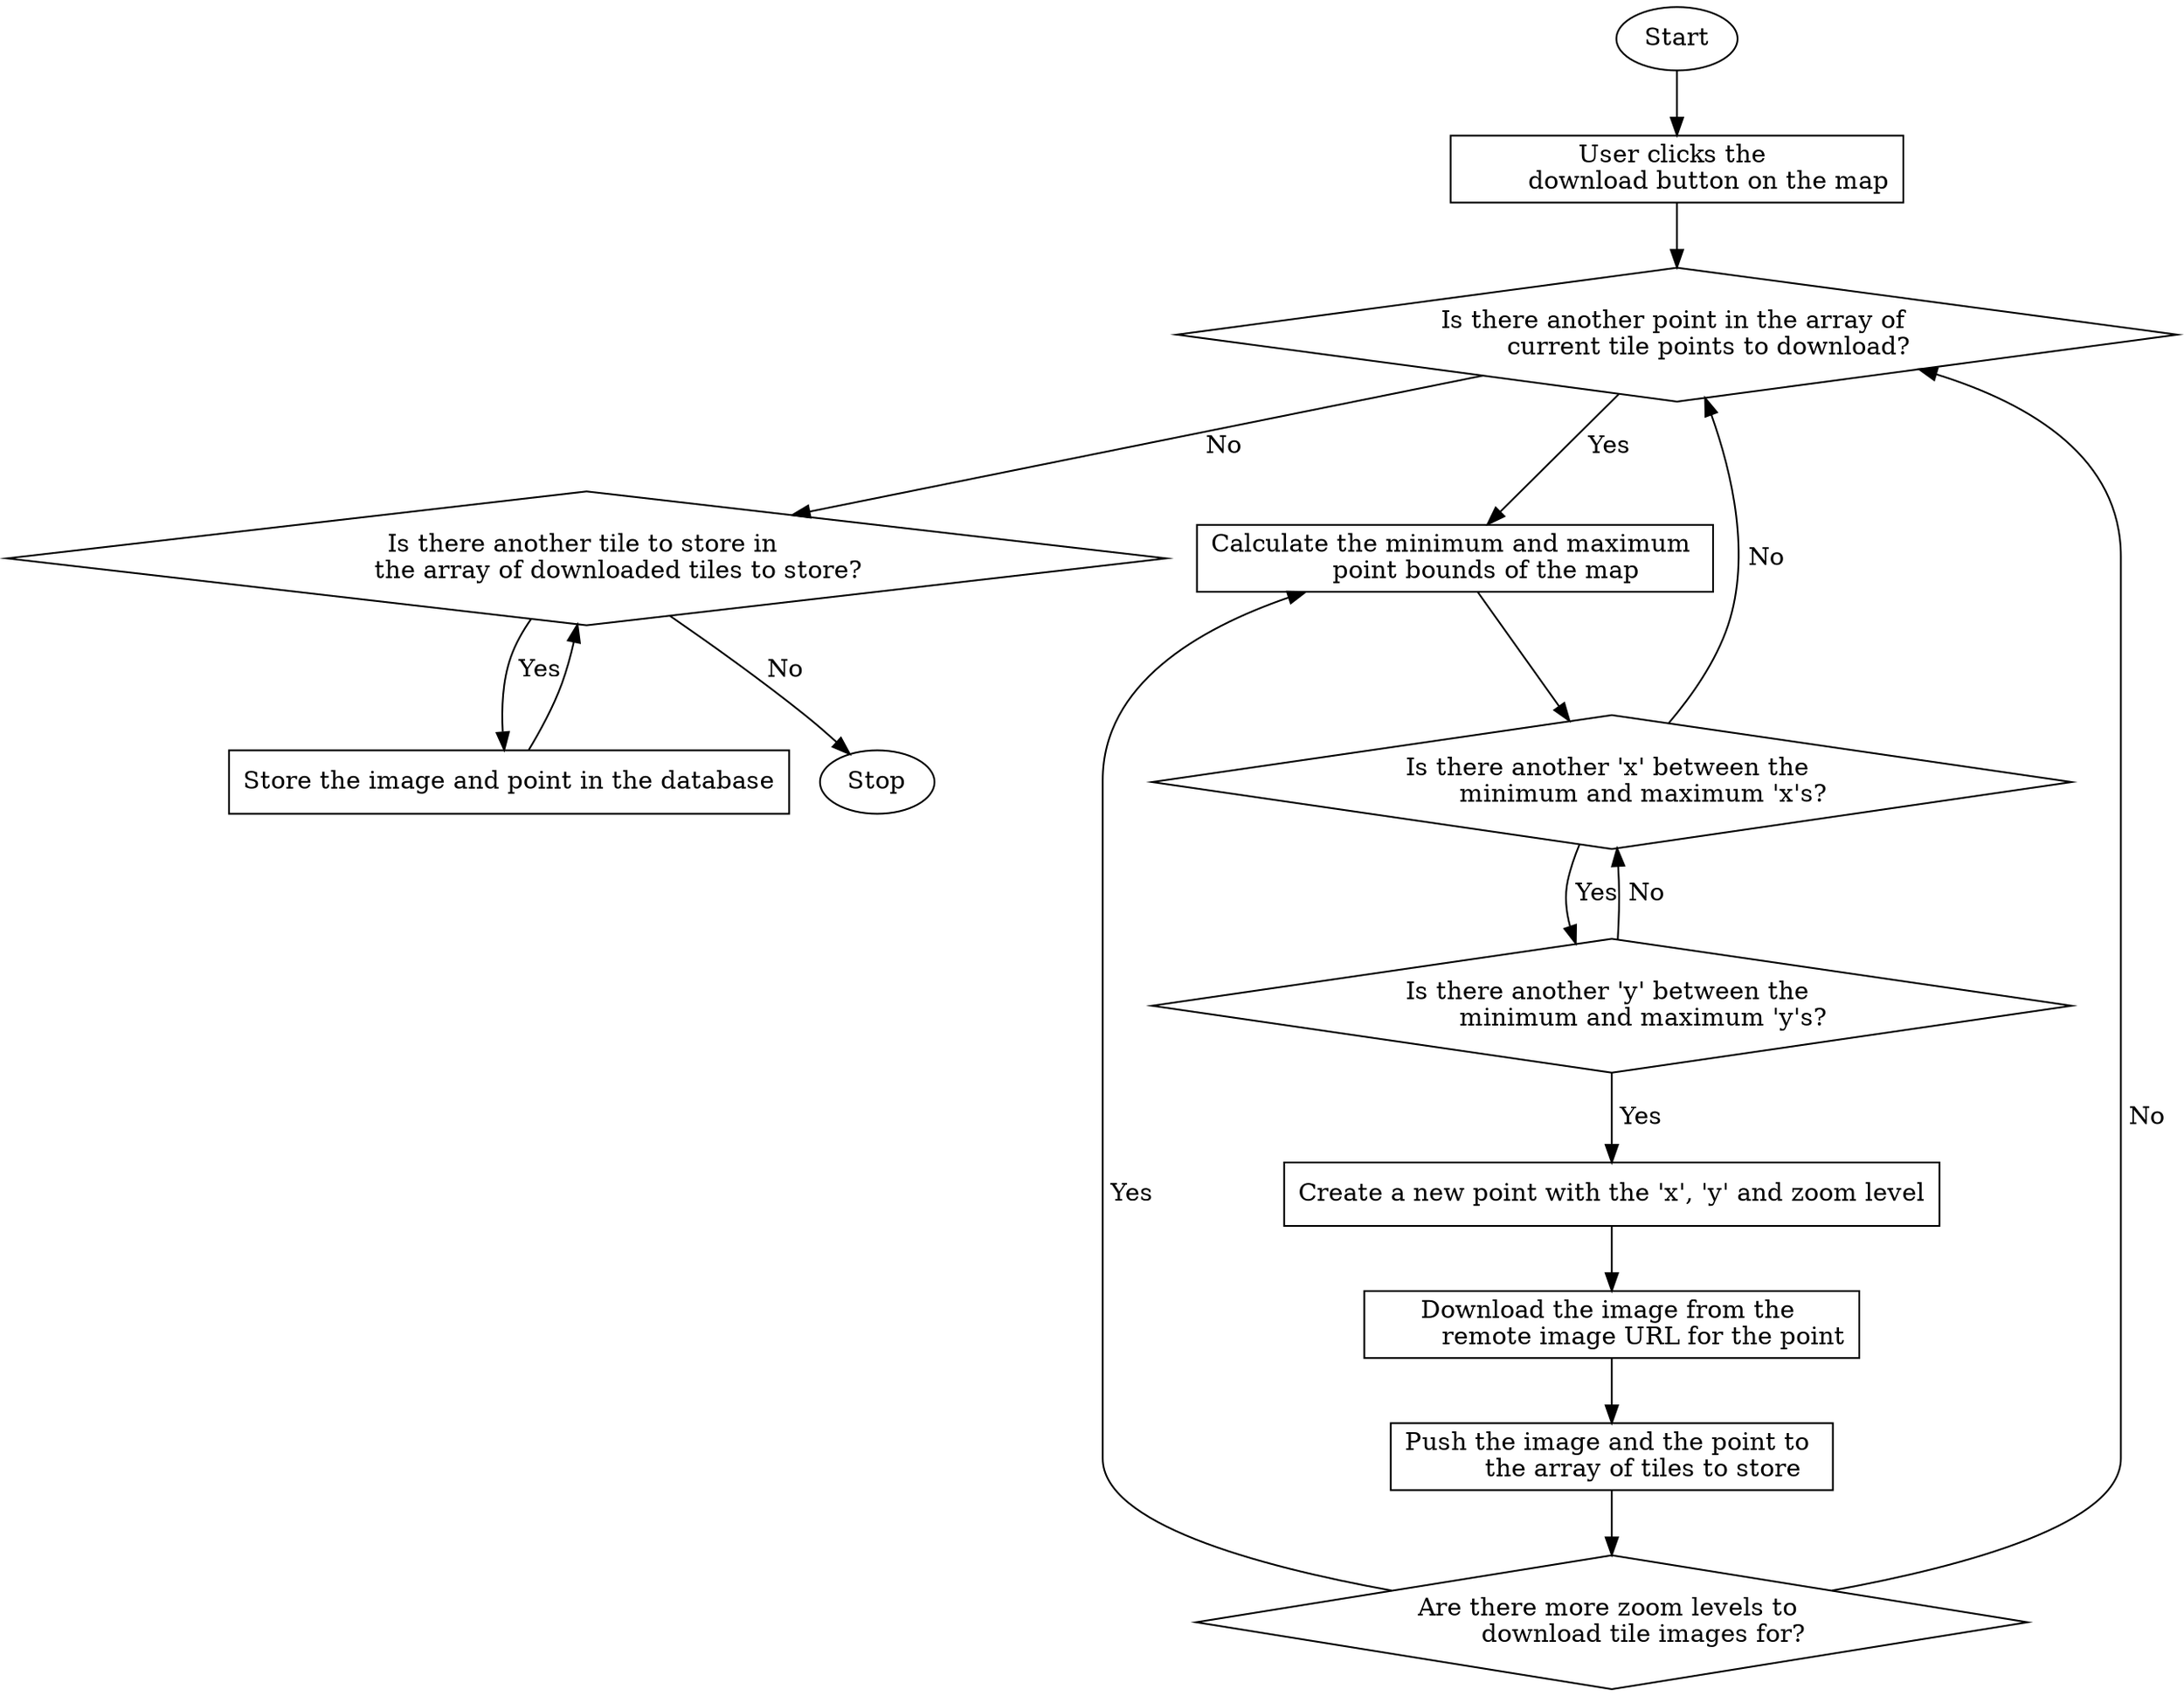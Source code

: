 digraph {
	opt1 [label="Is there another point in the array of 
	current tile points to download?", shape=diamond]
	opt2 [label="Is there another 'x' between the 
	minimum and maximum 'x's?", shape=diamond]
	opt3 [label="Is there another 'y' between the 
	minimum and maximum 'y's?", shape=diamond]
	opt4 [label="Are there more zoom levels to 
	download tile images for?", shape=diamond]
	opt5 [label="Is there another tile to store in 
	the array of downloaded tiles to store?", shape=diamond]

	proc4 [label="User clicks the 
	download button on the map", shape=rect]
	proc1 [label="Calculate the minimum and maximum 
	point bounds of the map", shape=rect]
	proc2 [label="Create a new point with the 'x', 'y' and zoom level", shape=rect]
	proc5 [label="Download the image from the 
	remote image URL for the point", shape=rect]
	proc6 [label="Push the image and the point to 
	the array of tiles to store", shape=rect]
	proc3 [label="Store the image and point in the database", shape=rect]

	"Start" ->
	proc4 ->
	opt1
	opt1 -> proc1 [label=" Yes"]
	opt1 -> opt5 [label=" No"]
	opt2 -> opt3 [label=" Yes"]
	opt2 -> opt1 [label=" No"]
	opt3 -> proc2 [label=" Yes"]
	opt3 -> opt2 [label=" No"]
	proc1 -> opt2
	proc2 ->
	proc5 ->
	proc6 ->
	opt4
	opt4 -> proc1 [label=" Yes"]
	opt4 -> opt1 [label=" No"]
	opt5 -> proc3 [label=" Yes"]
	opt5 -> "Stop" [label=" No"]
	proc3 -> opt5
}